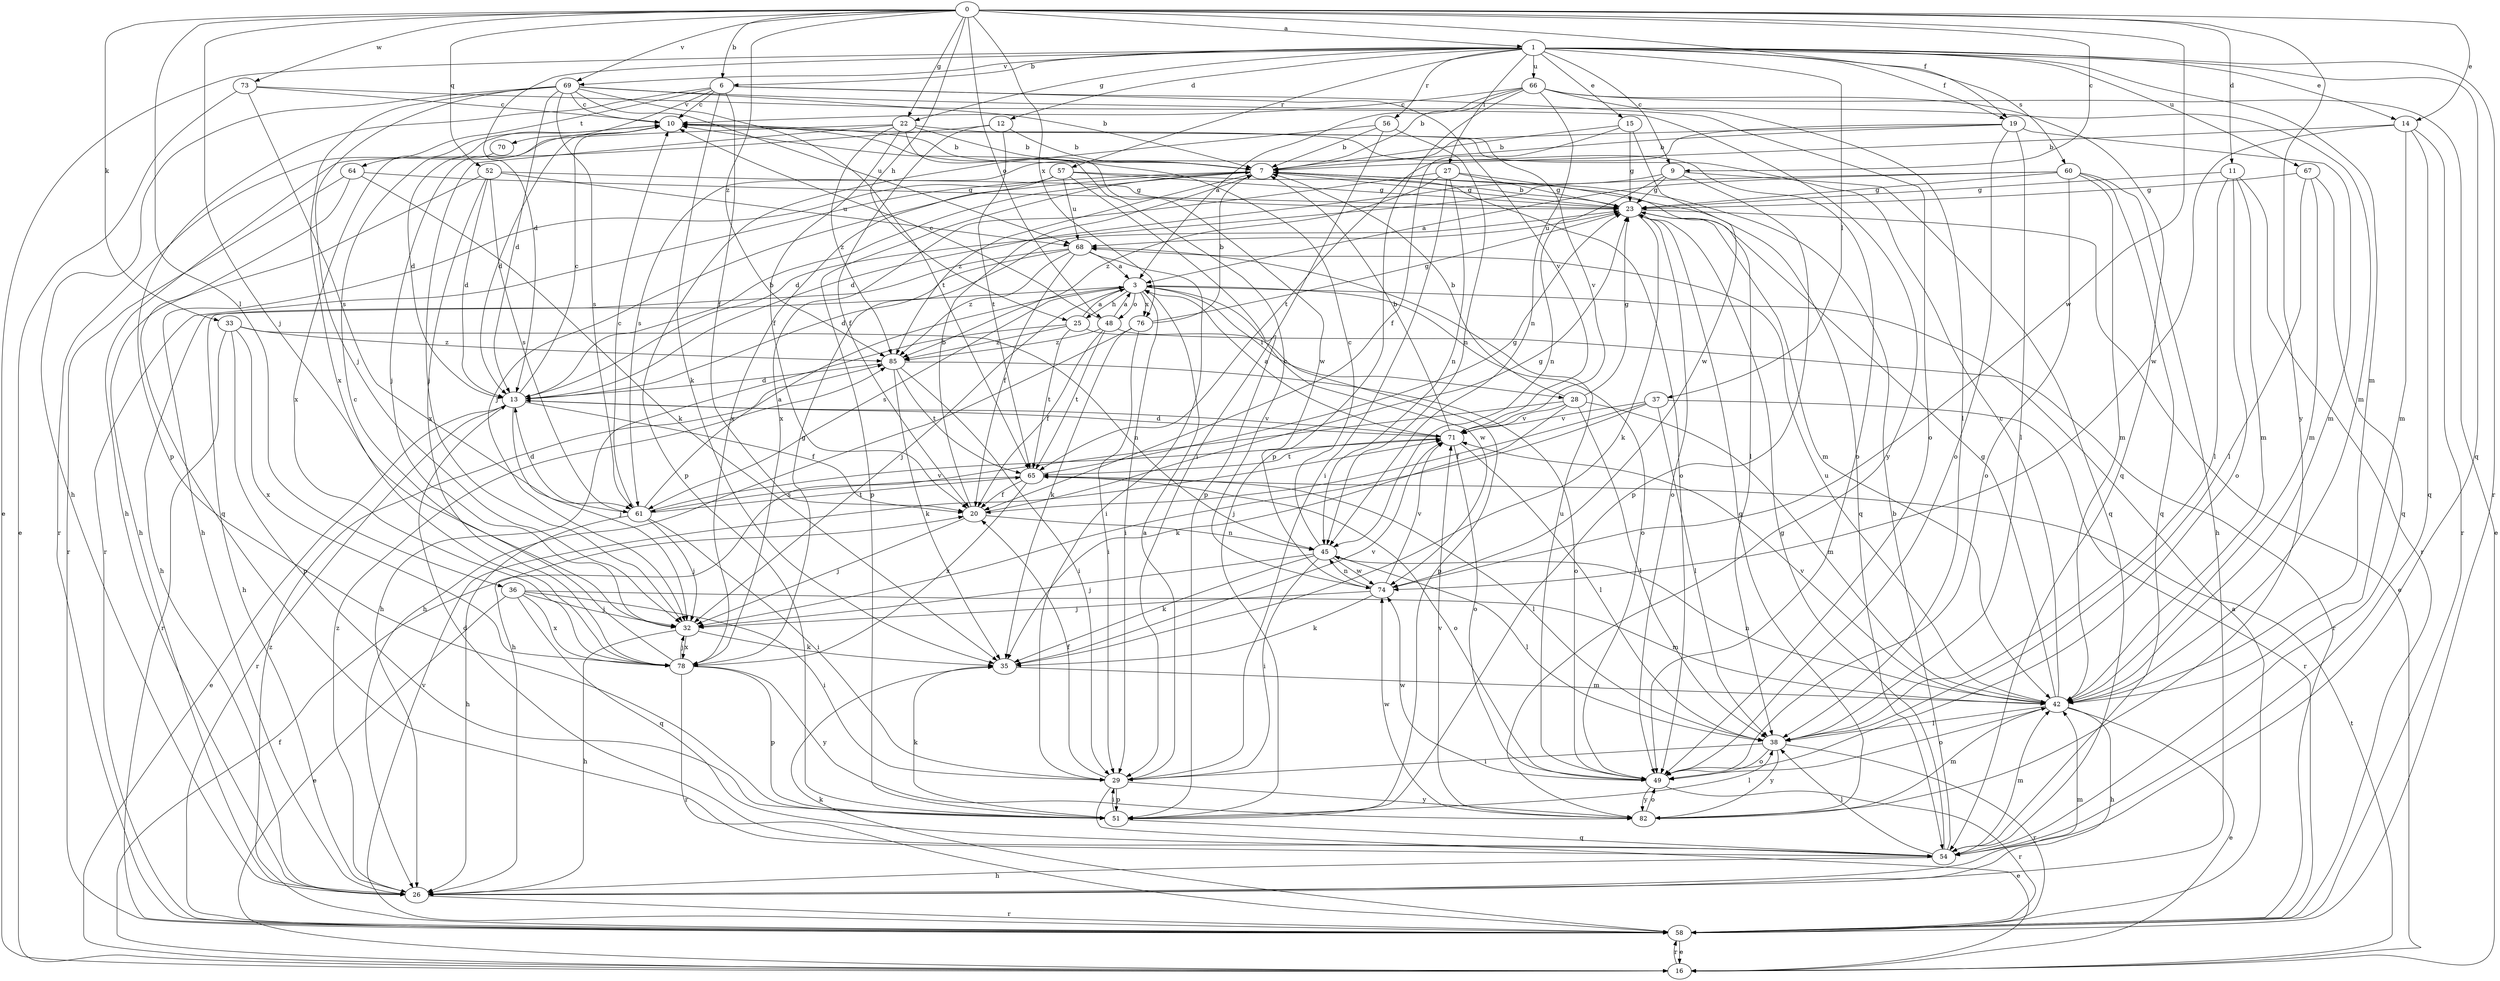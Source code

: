 strict digraph  {
0;
1;
3;
6;
7;
9;
10;
11;
12;
13;
14;
15;
16;
19;
20;
22;
23;
25;
26;
27;
28;
29;
32;
33;
35;
36;
37;
38;
42;
45;
48;
49;
51;
52;
54;
56;
57;
58;
60;
61;
64;
65;
66;
67;
68;
69;
70;
71;
73;
74;
76;
78;
82;
85;
0 -> 1  [label=a];
0 -> 6  [label=b];
0 -> 9  [label=c];
0 -> 11  [label=d];
0 -> 14  [label=e];
0 -> 19  [label=f];
0 -> 22  [label=g];
0 -> 25  [label=h];
0 -> 32  [label=j];
0 -> 33  [label=k];
0 -> 36  [label=l];
0 -> 48  [label=o];
0 -> 52  [label=q];
0 -> 69  [label=v];
0 -> 73  [label=w];
0 -> 74  [label=w];
0 -> 76  [label=x];
0 -> 82  [label=y];
0 -> 85  [label=z];
1 -> 6  [label=b];
1 -> 9  [label=c];
1 -> 12  [label=d];
1 -> 13  [label=d];
1 -> 14  [label=e];
1 -> 15  [label=e];
1 -> 16  [label=e];
1 -> 19  [label=f];
1 -> 22  [label=g];
1 -> 27  [label=i];
1 -> 37  [label=l];
1 -> 42  [label=m];
1 -> 54  [label=q];
1 -> 56  [label=r];
1 -> 57  [label=r];
1 -> 58  [label=r];
1 -> 60  [label=s];
1 -> 66  [label=u];
1 -> 67  [label=u];
1 -> 69  [label=v];
3 -> 25  [label=h];
3 -> 26  [label=h];
3 -> 28  [label=i];
3 -> 29  [label=i];
3 -> 32  [label=j];
3 -> 48  [label=o];
3 -> 49  [label=o];
3 -> 61  [label=s];
3 -> 74  [label=w];
3 -> 76  [label=x];
6 -> 10  [label=c];
6 -> 20  [label=f];
6 -> 35  [label=k];
6 -> 49  [label=o];
6 -> 51  [label=p];
6 -> 64  [label=t];
6 -> 70  [label=v];
6 -> 71  [label=v];
7 -> 23  [label=g];
7 -> 32  [label=j];
7 -> 51  [label=p];
7 -> 54  [label=q];
7 -> 58  [label=r];
7 -> 85  [label=z];
9 -> 13  [label=d];
9 -> 23  [label=g];
9 -> 45  [label=n];
9 -> 51  [label=p];
9 -> 54  [label=q];
10 -> 7  [label=b];
10 -> 13  [label=d];
10 -> 32  [label=j];
10 -> 49  [label=o];
10 -> 78  [label=x];
11 -> 23  [label=g];
11 -> 38  [label=l];
11 -> 42  [label=m];
11 -> 49  [label=o];
11 -> 58  [label=r];
12 -> 7  [label=b];
12 -> 20  [label=f];
12 -> 26  [label=h];
12 -> 65  [label=t];
13 -> 7  [label=b];
13 -> 10  [label=c];
13 -> 16  [label=e];
13 -> 20  [label=f];
13 -> 32  [label=j];
13 -> 58  [label=r];
13 -> 71  [label=v];
14 -> 7  [label=b];
14 -> 42  [label=m];
14 -> 54  [label=q];
14 -> 58  [label=r];
14 -> 74  [label=w];
15 -> 7  [label=b];
15 -> 20  [label=f];
15 -> 23  [label=g];
15 -> 74  [label=w];
16 -> 20  [label=f];
16 -> 58  [label=r];
16 -> 65  [label=t];
19 -> 7  [label=b];
19 -> 38  [label=l];
19 -> 42  [label=m];
19 -> 49  [label=o];
19 -> 61  [label=s];
19 -> 65  [label=t];
20 -> 7  [label=b];
20 -> 23  [label=g];
20 -> 32  [label=j];
20 -> 45  [label=n];
22 -> 7  [label=b];
22 -> 20  [label=f];
22 -> 32  [label=j];
22 -> 58  [label=r];
22 -> 71  [label=v];
22 -> 74  [label=w];
22 -> 85  [label=z];
23 -> 7  [label=b];
23 -> 16  [label=e];
23 -> 35  [label=k];
23 -> 42  [label=m];
23 -> 49  [label=o];
23 -> 68  [label=u];
25 -> 3  [label=a];
25 -> 26  [label=h];
25 -> 51  [label=p];
25 -> 65  [label=t];
25 -> 85  [label=z];
26 -> 42  [label=m];
26 -> 58  [label=r];
26 -> 85  [label=z];
27 -> 23  [label=g];
27 -> 29  [label=i];
27 -> 38  [label=l];
27 -> 45  [label=n];
27 -> 78  [label=x];
27 -> 85  [label=z];
28 -> 7  [label=b];
28 -> 23  [label=g];
28 -> 26  [label=h];
28 -> 35  [label=k];
28 -> 38  [label=l];
28 -> 42  [label=m];
28 -> 71  [label=v];
29 -> 3  [label=a];
29 -> 16  [label=e];
29 -> 20  [label=f];
29 -> 51  [label=p];
29 -> 82  [label=y];
32 -> 26  [label=h];
32 -> 35  [label=k];
32 -> 78  [label=x];
33 -> 45  [label=n];
33 -> 51  [label=p];
33 -> 58  [label=r];
33 -> 78  [label=x];
33 -> 85  [label=z];
35 -> 42  [label=m];
35 -> 71  [label=v];
36 -> 16  [label=e];
36 -> 29  [label=i];
36 -> 32  [label=j];
36 -> 42  [label=m];
36 -> 54  [label=q];
36 -> 78  [label=x];
37 -> 20  [label=f];
37 -> 32  [label=j];
37 -> 38  [label=l];
37 -> 58  [label=r];
37 -> 71  [label=v];
38 -> 29  [label=i];
38 -> 49  [label=o];
38 -> 58  [label=r];
38 -> 82  [label=y];
42 -> 10  [label=c];
42 -> 16  [label=e];
42 -> 23  [label=g];
42 -> 26  [label=h];
42 -> 38  [label=l];
42 -> 45  [label=n];
42 -> 49  [label=o];
42 -> 68  [label=u];
42 -> 71  [label=v];
45 -> 10  [label=c];
45 -> 29  [label=i];
45 -> 32  [label=j];
45 -> 35  [label=k];
45 -> 38  [label=l];
45 -> 74  [label=w];
48 -> 3  [label=a];
48 -> 10  [label=c];
48 -> 20  [label=f];
48 -> 58  [label=r];
48 -> 65  [label=t];
48 -> 85  [label=z];
49 -> 58  [label=r];
49 -> 68  [label=u];
49 -> 74  [label=w];
49 -> 82  [label=y];
51 -> 29  [label=i];
51 -> 35  [label=k];
51 -> 38  [label=l];
51 -> 54  [label=q];
52 -> 13  [label=d];
52 -> 23  [label=g];
52 -> 26  [label=h];
52 -> 61  [label=s];
52 -> 68  [label=u];
52 -> 78  [label=x];
54 -> 7  [label=b];
54 -> 13  [label=d];
54 -> 23  [label=g];
54 -> 26  [label=h];
54 -> 38  [label=l];
54 -> 42  [label=m];
56 -> 7  [label=b];
56 -> 29  [label=i];
56 -> 45  [label=n];
56 -> 51  [label=p];
57 -> 23  [label=g];
57 -> 26  [label=h];
57 -> 49  [label=o];
57 -> 51  [label=p];
57 -> 68  [label=u];
57 -> 78  [label=x];
58 -> 3  [label=a];
58 -> 16  [label=e];
58 -> 35  [label=k];
58 -> 71  [label=v];
58 -> 85  [label=z];
60 -> 3  [label=a];
60 -> 13  [label=d];
60 -> 23  [label=g];
60 -> 26  [label=h];
60 -> 42  [label=m];
60 -> 49  [label=o];
60 -> 54  [label=q];
61 -> 3  [label=a];
61 -> 10  [label=c];
61 -> 13  [label=d];
61 -> 26  [label=h];
61 -> 29  [label=i];
61 -> 32  [label=j];
61 -> 65  [label=t];
61 -> 71  [label=v];
64 -> 23  [label=g];
64 -> 35  [label=k];
64 -> 54  [label=q];
64 -> 58  [label=r];
65 -> 20  [label=f];
65 -> 23  [label=g];
65 -> 38  [label=l];
65 -> 49  [label=o];
65 -> 61  [label=s];
65 -> 78  [label=x];
66 -> 3  [label=a];
66 -> 7  [label=b];
66 -> 10  [label=c];
66 -> 16  [label=e];
66 -> 38  [label=l];
66 -> 45  [label=n];
66 -> 51  [label=p];
66 -> 54  [label=q];
67 -> 23  [label=g];
67 -> 38  [label=l];
67 -> 42  [label=m];
67 -> 54  [label=q];
68 -> 3  [label=a];
68 -> 13  [label=d];
68 -> 20  [label=f];
68 -> 26  [label=h];
68 -> 29  [label=i];
68 -> 85  [label=z];
69 -> 7  [label=b];
69 -> 10  [label=c];
69 -> 13  [label=d];
69 -> 26  [label=h];
69 -> 32  [label=j];
69 -> 42  [label=m];
69 -> 61  [label=s];
69 -> 65  [label=t];
69 -> 68  [label=u];
69 -> 78  [label=x];
70 -> 13  [label=d];
71 -> 3  [label=a];
71 -> 7  [label=b];
71 -> 13  [label=d];
71 -> 38  [label=l];
71 -> 49  [label=o];
71 -> 65  [label=t];
73 -> 10  [label=c];
73 -> 16  [label=e];
73 -> 61  [label=s];
73 -> 82  [label=y];
74 -> 10  [label=c];
74 -> 32  [label=j];
74 -> 35  [label=k];
74 -> 45  [label=n];
74 -> 71  [label=v];
76 -> 7  [label=b];
76 -> 23  [label=g];
76 -> 26  [label=h];
76 -> 29  [label=i];
76 -> 35  [label=k];
78 -> 10  [label=c];
78 -> 23  [label=g];
78 -> 32  [label=j];
78 -> 51  [label=p];
78 -> 58  [label=r];
78 -> 82  [label=y];
82 -> 23  [label=g];
82 -> 42  [label=m];
82 -> 49  [label=o];
82 -> 71  [label=v];
82 -> 74  [label=w];
85 -> 13  [label=d];
85 -> 29  [label=i];
85 -> 35  [label=k];
85 -> 49  [label=o];
85 -> 65  [label=t];
}
